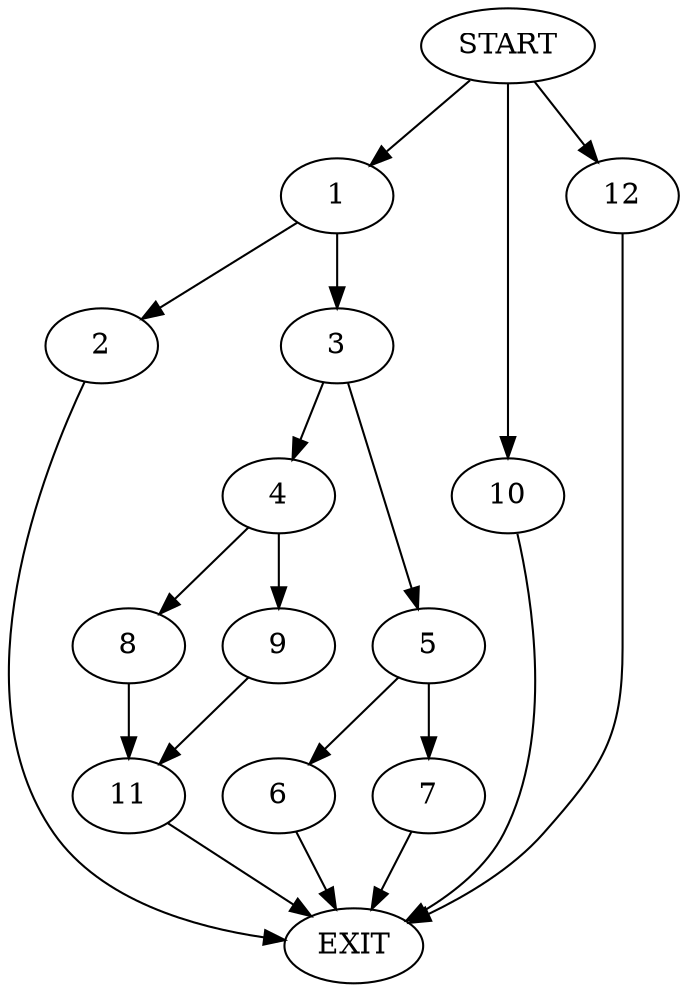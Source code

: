 digraph {
0 [label="START"]
13 [label="EXIT"]
0 -> 1
1 -> 2
1 -> 3
3 -> 4
3 -> 5
2 -> 13
5 -> 6
5 -> 7
4 -> 8
4 -> 9
7 -> 13
6 -> 13
0 -> 10
10 -> 13
8 -> 11
9 -> 11
0 -> 12
12 -> 13
11 -> 13
}
